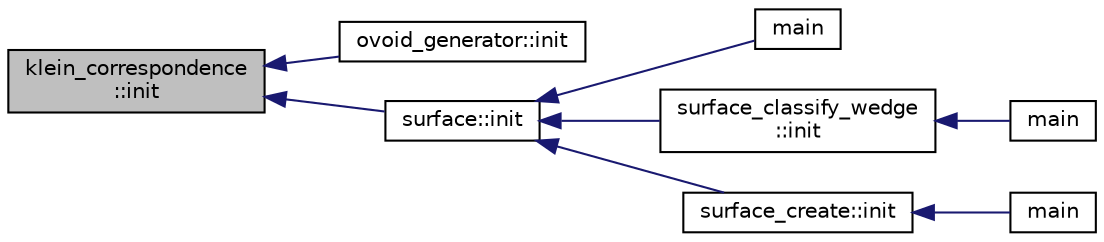 digraph "klein_correspondence::init"
{
  edge [fontname="Helvetica",fontsize="10",labelfontname="Helvetica",labelfontsize="10"];
  node [fontname="Helvetica",fontsize="10",shape=record];
  rankdir="LR";
  Node99 [label="klein_correspondence\l::init",height=0.2,width=0.4,color="black", fillcolor="grey75", style="filled", fontcolor="black"];
  Node99 -> Node100 [dir="back",color="midnightblue",fontsize="10",style="solid",fontname="Helvetica"];
  Node100 [label="ovoid_generator::init",height=0.2,width=0.4,color="black", fillcolor="white", style="filled",URL="$d3/daf/classovoid__generator.html#a44d90a4751554076f432f35089a964c2"];
  Node99 -> Node101 [dir="back",color="midnightblue",fontsize="10",style="solid",fontname="Helvetica"];
  Node101 [label="surface::init",height=0.2,width=0.4,color="black", fillcolor="white", style="filled",URL="$d5/d88/classsurface.html#a90570b0ca6ab02988159f2c40cb27308"];
  Node101 -> Node102 [dir="back",color="midnightblue",fontsize="10",style="solid",fontname="Helvetica"];
  Node102 [label="main",height=0.2,width=0.4,color="black", fillcolor="white", style="filled",URL="$d6/dc3/arc__lifting__main_8_c.html#a217dbf8b442f20279ea00b898af96f52"];
  Node101 -> Node103 [dir="back",color="midnightblue",fontsize="10",style="solid",fontname="Helvetica"];
  Node103 [label="surface_classify_wedge\l::init",height=0.2,width=0.4,color="black", fillcolor="white", style="filled",URL="$d7/d5c/classsurface__classify__wedge.html#a43302106663b307aa8274a5112a7010a"];
  Node103 -> Node104 [dir="back",color="midnightblue",fontsize="10",style="solid",fontname="Helvetica"];
  Node104 [label="main",height=0.2,width=0.4,color="black", fillcolor="white", style="filled",URL="$df/df8/surface__classify_8_c.html#a217dbf8b442f20279ea00b898af96f52"];
  Node101 -> Node105 [dir="back",color="midnightblue",fontsize="10",style="solid",fontname="Helvetica"];
  Node105 [label="surface_create::init",height=0.2,width=0.4,color="black", fillcolor="white", style="filled",URL="$de/da4/classsurface__create.html#ab0db5c12825f778e3caf8aa4da02eb06"];
  Node105 -> Node106 [dir="back",color="midnightblue",fontsize="10",style="solid",fontname="Helvetica"];
  Node106 [label="main",height=0.2,width=0.4,color="black", fillcolor="white", style="filled",URL="$d2/dfa/create__surface__main_8_c.html#a217dbf8b442f20279ea00b898af96f52"];
}

